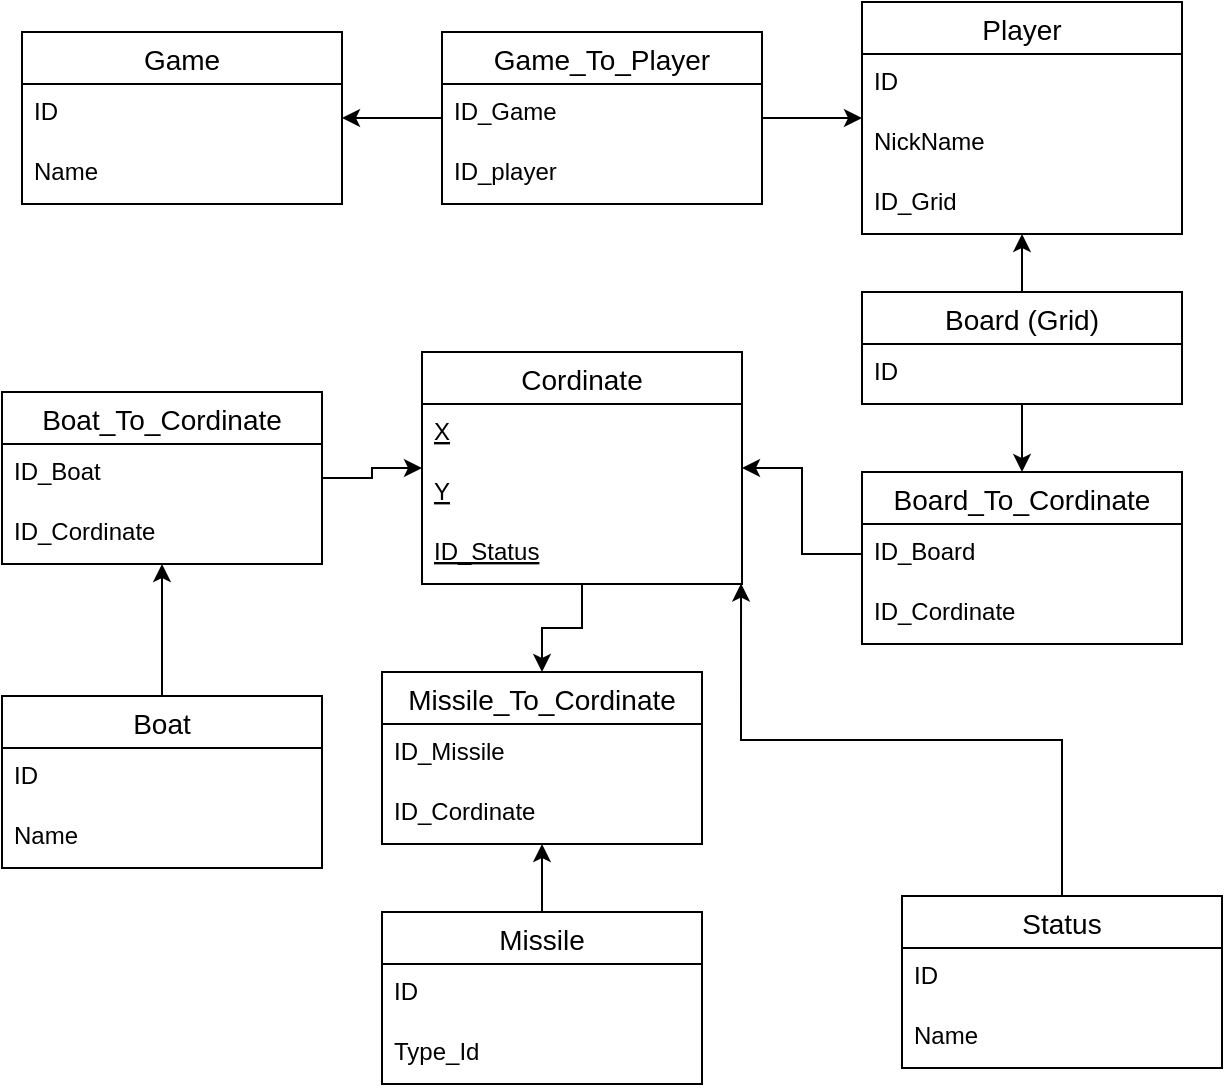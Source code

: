 <mxfile version="14.2.9" type="device"><diagram id="R2lEEEUBdFMjLlhIrx00" name="Page-1"><mxGraphModel dx="1038" dy="580" grid="1" gridSize="10" guides="1" tooltips="1" connect="1" arrows="1" fold="1" page="1" pageScale="1" pageWidth="850" pageHeight="1100" math="0" shadow="0" extFonts="Permanent Marker^https://fonts.googleapis.com/css?family=Permanent+Marker"><root><mxCell id="0"/><mxCell id="1" parent="0"/><mxCell id="urKygN-vLpKXWEbHxGbk-1" value="Game" style="swimlane;fontStyle=0;childLayout=stackLayout;horizontal=1;startSize=26;horizontalStack=0;resizeParent=1;resizeParentMax=0;resizeLast=0;collapsible=1;marginBottom=0;align=center;fontSize=14;" vertex="1" parent="1"><mxGeometry x="40" y="80" width="160" height="86" as="geometry"/></mxCell><mxCell id="urKygN-vLpKXWEbHxGbk-2" value="ID" style="text;strokeColor=none;fillColor=none;spacingLeft=4;spacingRight=4;overflow=hidden;rotatable=0;points=[[0,0.5],[1,0.5]];portConstraint=eastwest;fontSize=12;" vertex="1" parent="urKygN-vLpKXWEbHxGbk-1"><mxGeometry y="26" width="160" height="30" as="geometry"/></mxCell><mxCell id="urKygN-vLpKXWEbHxGbk-27" value="Name" style="text;strokeColor=none;fillColor=none;spacingLeft=4;spacingRight=4;overflow=hidden;rotatable=0;points=[[0,0.5],[1,0.5]];portConstraint=eastwest;fontSize=12;" vertex="1" parent="urKygN-vLpKXWEbHxGbk-1"><mxGeometry y="56" width="160" height="30" as="geometry"/></mxCell><mxCell id="urKygN-vLpKXWEbHxGbk-50" style="edgeStyle=orthogonalEdgeStyle;rounded=0;orthogonalLoop=1;jettySize=auto;html=1;" edge="1" parent="1" source="urKygN-vLpKXWEbHxGbk-5" target="urKygN-vLpKXWEbHxGbk-47"><mxGeometry relative="1" as="geometry"/></mxCell><mxCell id="urKygN-vLpKXWEbHxGbk-5" value="Cordinate" style="swimlane;fontStyle=0;childLayout=stackLayout;horizontal=1;startSize=26;horizontalStack=0;resizeParent=1;resizeParentMax=0;resizeLast=0;collapsible=1;marginBottom=0;align=center;fontSize=14;" vertex="1" parent="1"><mxGeometry x="240" y="240" width="160" height="116" as="geometry"/></mxCell><mxCell id="urKygN-vLpKXWEbHxGbk-6" value="X" style="text;strokeColor=none;fillColor=none;spacingLeft=4;spacingRight=4;overflow=hidden;rotatable=0;points=[[0,0.5],[1,0.5]];portConstraint=eastwest;fontSize=12;fontStyle=4" vertex="1" parent="urKygN-vLpKXWEbHxGbk-5"><mxGeometry y="26" width="160" height="30" as="geometry"/></mxCell><mxCell id="urKygN-vLpKXWEbHxGbk-7" value="Y" style="text;strokeColor=none;fillColor=none;spacingLeft=4;spacingRight=4;overflow=hidden;rotatable=0;points=[[0,0.5],[1,0.5]];portConstraint=eastwest;fontSize=12;fontStyle=4" vertex="1" parent="urKygN-vLpKXWEbHxGbk-5"><mxGeometry y="56" width="160" height="30" as="geometry"/></mxCell><mxCell id="urKygN-vLpKXWEbHxGbk-56" value="ID_Status" style="text;strokeColor=none;fillColor=none;spacingLeft=4;spacingRight=4;overflow=hidden;rotatable=0;points=[[0,0.5],[1,0.5]];portConstraint=eastwest;fontSize=12;fontStyle=4" vertex="1" parent="urKygN-vLpKXWEbHxGbk-5"><mxGeometry y="86" width="160" height="30" as="geometry"/></mxCell><mxCell id="urKygN-vLpKXWEbHxGbk-9" value="Player" style="swimlane;fontStyle=0;childLayout=stackLayout;horizontal=1;startSize=26;horizontalStack=0;resizeParent=1;resizeParentMax=0;resizeLast=0;collapsible=1;marginBottom=0;align=center;fontSize=14;" vertex="1" parent="1"><mxGeometry x="460" y="65" width="160" height="116" as="geometry"/></mxCell><mxCell id="urKygN-vLpKXWEbHxGbk-10" value="ID" style="text;strokeColor=none;fillColor=none;spacingLeft=4;spacingRight=4;overflow=hidden;rotatable=0;points=[[0,0.5],[1,0.5]];portConstraint=eastwest;fontSize=12;" vertex="1" parent="urKygN-vLpKXWEbHxGbk-9"><mxGeometry y="26" width="160" height="30" as="geometry"/></mxCell><mxCell id="urKygN-vLpKXWEbHxGbk-11" value="NickName" style="text;strokeColor=none;fillColor=none;spacingLeft=4;spacingRight=4;overflow=hidden;rotatable=0;points=[[0,0.5],[1,0.5]];portConstraint=eastwest;fontSize=12;" vertex="1" parent="urKygN-vLpKXWEbHxGbk-9"><mxGeometry y="56" width="160" height="30" as="geometry"/></mxCell><mxCell id="urKygN-vLpKXWEbHxGbk-12" value="ID_Grid" style="text;strokeColor=none;fillColor=none;spacingLeft=4;spacingRight=4;overflow=hidden;rotatable=0;points=[[0,0.5],[1,0.5]];portConstraint=eastwest;fontSize=12;" vertex="1" parent="urKygN-vLpKXWEbHxGbk-9"><mxGeometry y="86" width="160" height="30" as="geometry"/></mxCell><mxCell id="urKygN-vLpKXWEbHxGbk-36" style="edgeStyle=orthogonalEdgeStyle;rounded=0;orthogonalLoop=1;jettySize=auto;html=1;" edge="1" parent="1" source="urKygN-vLpKXWEbHxGbk-13" target="urKygN-vLpKXWEbHxGbk-9"><mxGeometry relative="1" as="geometry"/></mxCell><mxCell id="urKygN-vLpKXWEbHxGbk-38" style="edgeStyle=orthogonalEdgeStyle;rounded=0;orthogonalLoop=1;jettySize=auto;html=1;" edge="1" parent="1" source="urKygN-vLpKXWEbHxGbk-13" target="urKygN-vLpKXWEbHxGbk-33"><mxGeometry relative="1" as="geometry"/></mxCell><mxCell id="urKygN-vLpKXWEbHxGbk-13" value="Board (Grid)" style="swimlane;fontStyle=0;childLayout=stackLayout;horizontal=1;startSize=26;horizontalStack=0;resizeParent=1;resizeParentMax=0;resizeLast=0;collapsible=1;marginBottom=0;align=center;fontSize=14;" vertex="1" parent="1"><mxGeometry x="460" y="210" width="160" height="56" as="geometry"/></mxCell><mxCell id="urKygN-vLpKXWEbHxGbk-14" value="ID" style="text;strokeColor=none;fillColor=none;spacingLeft=4;spacingRight=4;overflow=hidden;rotatable=0;points=[[0,0.5],[1,0.5]];portConstraint=eastwest;fontSize=12;" vertex="1" parent="urKygN-vLpKXWEbHxGbk-13"><mxGeometry y="26" width="160" height="30" as="geometry"/></mxCell><mxCell id="urKygN-vLpKXWEbHxGbk-45" style="edgeStyle=orthogonalEdgeStyle;rounded=0;orthogonalLoop=1;jettySize=auto;html=1;" edge="1" parent="1" source="urKygN-vLpKXWEbHxGbk-17" target="urKygN-vLpKXWEbHxGbk-42"><mxGeometry relative="1" as="geometry"/></mxCell><mxCell id="urKygN-vLpKXWEbHxGbk-17" value="Boat" style="swimlane;fontStyle=0;childLayout=stackLayout;horizontal=1;startSize=26;horizontalStack=0;resizeParent=1;resizeParentMax=0;resizeLast=0;collapsible=1;marginBottom=0;align=center;fontSize=14;" vertex="1" parent="1"><mxGeometry x="30" y="412" width="160" height="86" as="geometry"/></mxCell><mxCell id="urKygN-vLpKXWEbHxGbk-18" value="ID" style="text;strokeColor=none;fillColor=none;spacingLeft=4;spacingRight=4;overflow=hidden;rotatable=0;points=[[0,0.5],[1,0.5]];portConstraint=eastwest;fontSize=12;" vertex="1" parent="urKygN-vLpKXWEbHxGbk-17"><mxGeometry y="26" width="160" height="30" as="geometry"/></mxCell><mxCell id="urKygN-vLpKXWEbHxGbk-25" value="Name" style="text;strokeColor=none;fillColor=none;spacingLeft=4;spacingRight=4;overflow=hidden;rotatable=0;points=[[0,0.5],[1,0.5]];portConstraint=eastwest;fontSize=12;" vertex="1" parent="urKygN-vLpKXWEbHxGbk-17"><mxGeometry y="56" width="160" height="30" as="geometry"/></mxCell><mxCell id="urKygN-vLpKXWEbHxGbk-51" style="edgeStyle=orthogonalEdgeStyle;rounded=0;orthogonalLoop=1;jettySize=auto;html=1;" edge="1" parent="1" source="urKygN-vLpKXWEbHxGbk-21" target="urKygN-vLpKXWEbHxGbk-47"><mxGeometry relative="1" as="geometry"/></mxCell><mxCell id="urKygN-vLpKXWEbHxGbk-21" value="Missile" style="swimlane;fontStyle=0;childLayout=stackLayout;horizontal=1;startSize=26;horizontalStack=0;resizeParent=1;resizeParentMax=0;resizeLast=0;collapsible=1;marginBottom=0;align=center;fontSize=14;" vertex="1" parent="1"><mxGeometry x="220" y="520" width="160" height="86" as="geometry"/></mxCell><mxCell id="urKygN-vLpKXWEbHxGbk-22" value="ID" style="text;strokeColor=none;fillColor=none;spacingLeft=4;spacingRight=4;overflow=hidden;rotatable=0;points=[[0,0.5],[1,0.5]];portConstraint=eastwest;fontSize=12;" vertex="1" parent="urKygN-vLpKXWEbHxGbk-21"><mxGeometry y="26" width="160" height="30" as="geometry"/></mxCell><mxCell id="urKygN-vLpKXWEbHxGbk-52" value="Type_Id" style="text;strokeColor=none;fillColor=none;spacingLeft=4;spacingRight=4;overflow=hidden;rotatable=0;points=[[0,0.5],[1,0.5]];portConstraint=eastwest;fontSize=12;" vertex="1" parent="urKygN-vLpKXWEbHxGbk-21"><mxGeometry y="56" width="160" height="30" as="geometry"/></mxCell><mxCell id="urKygN-vLpKXWEbHxGbk-31" style="edgeStyle=orthogonalEdgeStyle;rounded=0;orthogonalLoop=1;jettySize=auto;html=1;" edge="1" parent="1" source="urKygN-vLpKXWEbHxGbk-28" target="urKygN-vLpKXWEbHxGbk-1"><mxGeometry relative="1" as="geometry"/></mxCell><mxCell id="urKygN-vLpKXWEbHxGbk-32" style="edgeStyle=orthogonalEdgeStyle;rounded=0;orthogonalLoop=1;jettySize=auto;html=1;" edge="1" parent="1" source="urKygN-vLpKXWEbHxGbk-28" target="urKygN-vLpKXWEbHxGbk-9"><mxGeometry relative="1" as="geometry"/></mxCell><mxCell id="urKygN-vLpKXWEbHxGbk-28" value="Game_To_Player" style="swimlane;fontStyle=0;childLayout=stackLayout;horizontal=1;startSize=26;horizontalStack=0;resizeParent=1;resizeParentMax=0;resizeLast=0;collapsible=1;marginBottom=0;align=center;fontSize=14;" vertex="1" parent="1"><mxGeometry x="250" y="80" width="160" height="86" as="geometry"/></mxCell><mxCell id="urKygN-vLpKXWEbHxGbk-29" value="ID_Game" style="text;strokeColor=none;fillColor=none;spacingLeft=4;spacingRight=4;overflow=hidden;rotatable=0;points=[[0,0.5],[1,0.5]];portConstraint=eastwest;fontSize=12;" vertex="1" parent="urKygN-vLpKXWEbHxGbk-28"><mxGeometry y="26" width="160" height="30" as="geometry"/></mxCell><mxCell id="urKygN-vLpKXWEbHxGbk-30" value="ID_player" style="text;strokeColor=none;fillColor=none;spacingLeft=4;spacingRight=4;overflow=hidden;rotatable=0;points=[[0,0.5],[1,0.5]];portConstraint=eastwest;fontSize=12;" vertex="1" parent="urKygN-vLpKXWEbHxGbk-28"><mxGeometry y="56" width="160" height="30" as="geometry"/></mxCell><mxCell id="urKygN-vLpKXWEbHxGbk-33" value="Board_To_Cordinate" style="swimlane;fontStyle=0;childLayout=stackLayout;horizontal=1;startSize=26;horizontalStack=0;resizeParent=1;resizeParentMax=0;resizeLast=0;collapsible=1;marginBottom=0;align=center;fontSize=14;" vertex="1" parent="1"><mxGeometry x="460" y="300" width="160" height="86" as="geometry"/></mxCell><mxCell id="urKygN-vLpKXWEbHxGbk-34" value="ID_Board" style="text;strokeColor=none;fillColor=none;spacingLeft=4;spacingRight=4;overflow=hidden;rotatable=0;points=[[0,0.5],[1,0.5]];portConstraint=eastwest;fontSize=12;" vertex="1" parent="urKygN-vLpKXWEbHxGbk-33"><mxGeometry y="26" width="160" height="30" as="geometry"/></mxCell><mxCell id="urKygN-vLpKXWEbHxGbk-35" value="ID_Cordinate" style="text;strokeColor=none;fillColor=none;spacingLeft=4;spacingRight=4;overflow=hidden;rotatable=0;points=[[0,0.5],[1,0.5]];portConstraint=eastwest;fontSize=12;" vertex="1" parent="urKygN-vLpKXWEbHxGbk-33"><mxGeometry y="56" width="160" height="30" as="geometry"/></mxCell><mxCell id="urKygN-vLpKXWEbHxGbk-39" style="edgeStyle=orthogonalEdgeStyle;rounded=0;orthogonalLoop=1;jettySize=auto;html=1;" edge="1" parent="1" source="urKygN-vLpKXWEbHxGbk-34" target="urKygN-vLpKXWEbHxGbk-5"><mxGeometry relative="1" as="geometry"/></mxCell><mxCell id="urKygN-vLpKXWEbHxGbk-46" style="edgeStyle=orthogonalEdgeStyle;rounded=0;orthogonalLoop=1;jettySize=auto;html=1;" edge="1" parent="1" source="urKygN-vLpKXWEbHxGbk-42" target="urKygN-vLpKXWEbHxGbk-5"><mxGeometry relative="1" as="geometry"/></mxCell><mxCell id="urKygN-vLpKXWEbHxGbk-42" value="Boat_To_Cordinate" style="swimlane;fontStyle=0;childLayout=stackLayout;horizontal=1;startSize=26;horizontalStack=0;resizeParent=1;resizeParentMax=0;resizeLast=0;collapsible=1;marginBottom=0;align=center;fontSize=14;" vertex="1" parent="1"><mxGeometry x="30" y="260" width="160" height="86" as="geometry"/></mxCell><mxCell id="urKygN-vLpKXWEbHxGbk-43" value="ID_Boat" style="text;strokeColor=none;fillColor=none;spacingLeft=4;spacingRight=4;overflow=hidden;rotatable=0;points=[[0,0.5],[1,0.5]];portConstraint=eastwest;fontSize=12;" vertex="1" parent="urKygN-vLpKXWEbHxGbk-42"><mxGeometry y="26" width="160" height="30" as="geometry"/></mxCell><mxCell id="urKygN-vLpKXWEbHxGbk-44" value="ID_Cordinate" style="text;strokeColor=none;fillColor=none;spacingLeft=4;spacingRight=4;overflow=hidden;rotatable=0;points=[[0,0.5],[1,0.5]];portConstraint=eastwest;fontSize=12;" vertex="1" parent="urKygN-vLpKXWEbHxGbk-42"><mxGeometry y="56" width="160" height="30" as="geometry"/></mxCell><mxCell id="urKygN-vLpKXWEbHxGbk-47" value="Missile_To_Cordinate" style="swimlane;fontStyle=0;childLayout=stackLayout;horizontal=1;startSize=26;horizontalStack=0;resizeParent=1;resizeParentMax=0;resizeLast=0;collapsible=1;marginBottom=0;align=center;fontSize=14;" vertex="1" parent="1"><mxGeometry x="220" y="400" width="160" height="86" as="geometry"/></mxCell><mxCell id="urKygN-vLpKXWEbHxGbk-48" value="ID_Missile" style="text;strokeColor=none;fillColor=none;spacingLeft=4;spacingRight=4;overflow=hidden;rotatable=0;points=[[0,0.5],[1,0.5]];portConstraint=eastwest;fontSize=12;" vertex="1" parent="urKygN-vLpKXWEbHxGbk-47"><mxGeometry y="26" width="160" height="30" as="geometry"/></mxCell><mxCell id="urKygN-vLpKXWEbHxGbk-49" value="ID_Cordinate" style="text;strokeColor=none;fillColor=none;spacingLeft=4;spacingRight=4;overflow=hidden;rotatable=0;points=[[0,0.5],[1,0.5]];portConstraint=eastwest;fontSize=12;" vertex="1" parent="urKygN-vLpKXWEbHxGbk-47"><mxGeometry y="56" width="160" height="30" as="geometry"/></mxCell><mxCell id="urKygN-vLpKXWEbHxGbk-57" style="edgeStyle=orthogonalEdgeStyle;rounded=0;orthogonalLoop=1;jettySize=auto;html=1;entryX=0.997;entryY=0.993;entryDx=0;entryDy=0;entryPerimeter=0;" edge="1" parent="1" source="urKygN-vLpKXWEbHxGbk-53" target="urKygN-vLpKXWEbHxGbk-56"><mxGeometry relative="1" as="geometry"/></mxCell><mxCell id="urKygN-vLpKXWEbHxGbk-53" value="Status" style="swimlane;fontStyle=0;childLayout=stackLayout;horizontal=1;startSize=26;horizontalStack=0;resizeParent=1;resizeParentMax=0;resizeLast=0;collapsible=1;marginBottom=0;align=center;fontSize=14;" vertex="1" parent="1"><mxGeometry x="480" y="512" width="160" height="86" as="geometry"/></mxCell><mxCell id="urKygN-vLpKXWEbHxGbk-54" value="ID" style="text;strokeColor=none;fillColor=none;spacingLeft=4;spacingRight=4;overflow=hidden;rotatable=0;points=[[0,0.5],[1,0.5]];portConstraint=eastwest;fontSize=12;" vertex="1" parent="urKygN-vLpKXWEbHxGbk-53"><mxGeometry y="26" width="160" height="30" as="geometry"/></mxCell><mxCell id="urKygN-vLpKXWEbHxGbk-55" value="Name" style="text;strokeColor=none;fillColor=none;spacingLeft=4;spacingRight=4;overflow=hidden;rotatable=0;points=[[0,0.5],[1,0.5]];portConstraint=eastwest;fontSize=12;" vertex="1" parent="urKygN-vLpKXWEbHxGbk-53"><mxGeometry y="56" width="160" height="30" as="geometry"/></mxCell></root></mxGraphModel></diagram></mxfile>